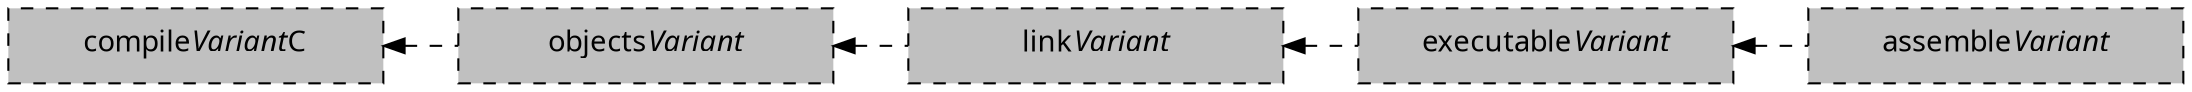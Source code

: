 digraph variantTaskGraph {
  graph [ dpi = 100, fontname="Sans"];
  node [fontname = "Sans"];
  edge [fontname = "Sans"];
  node [shape=rectangle, fixedsize=true, width=2.5, height=0.5];
  node [style="dashed,filled", fillcolor=grey]
  rankdir=LR

  compileVariant -> objectsVariant -> linkVariant -> executableVariant -> assembleVariant [dir=back, style=dashed]
  compileVariant[label=<compile<i>Variant</i>C>]
  objectsVariant[label=<objects<i>Variant</i>>]
  linkVariant[label=<link<i>Variant</i>>]
  executableVariant[label=<executable<i>Variant</i>>]
  assembleVariant[label=<assemble<i>Variant</i>>]
}
